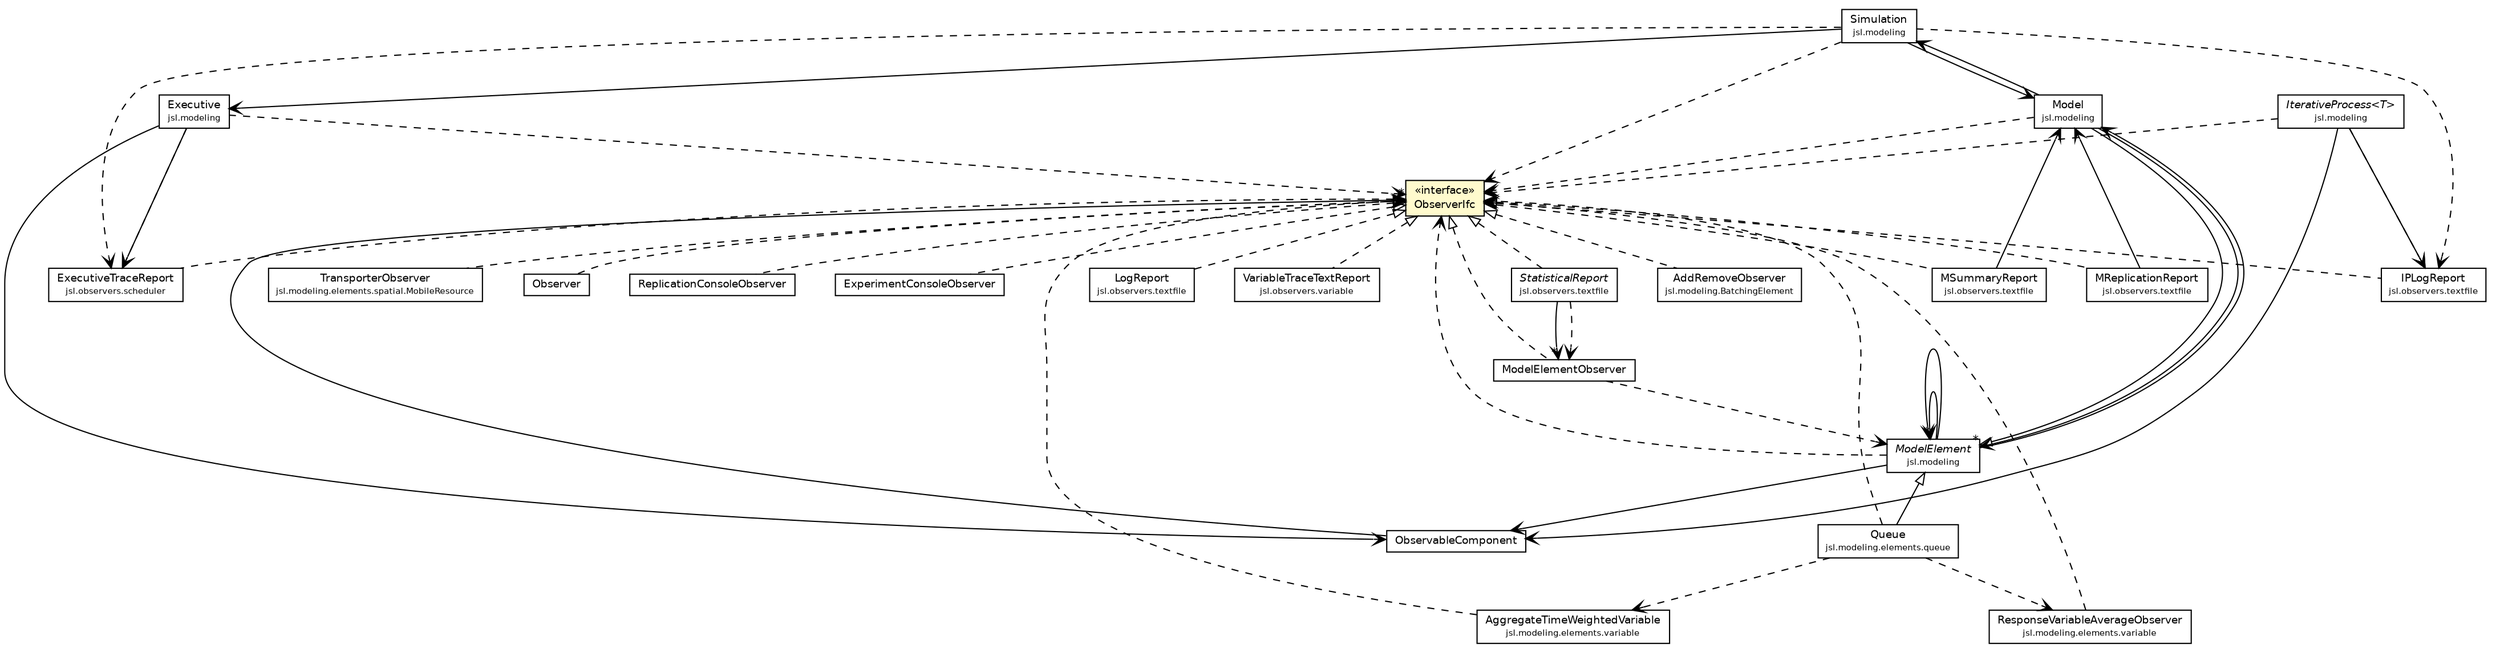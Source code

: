 #!/usr/local/bin/dot
#
# Class diagram 
# Generated by UMLGraph version 5.4 (http://www.umlgraph.org/)
#

digraph G {
	edge [fontname="Helvetica",fontsize=10,labelfontname="Helvetica",labelfontsize=10];
	node [fontname="Helvetica",fontsize=10,shape=plaintext];
	nodesep=0.25;
	ranksep=0.5;
	// jsl.modeling.Simulation
	c127289 [label=<<table title="jsl.modeling.Simulation" border="0" cellborder="1" cellspacing="0" cellpadding="2" port="p" href="../modeling/Simulation.html">
		<tr><td><table border="0" cellspacing="0" cellpadding="1">
<tr><td align="center" balign="center"> Simulation </td></tr>
<tr><td align="center" balign="center"><font point-size="7.0"> jsl.modeling </font></td></tr>
		</table></td></tr>
		</table>>, URL="../modeling/Simulation.html", fontname="Helvetica", fontcolor="black", fontsize=9.0];
	// jsl.modeling.ModelElement
	c127296 [label=<<table title="jsl.modeling.ModelElement" border="0" cellborder="1" cellspacing="0" cellpadding="2" port="p" href="../modeling/ModelElement.html">
		<tr><td><table border="0" cellspacing="0" cellpadding="1">
<tr><td align="center" balign="center"><font face="Helvetica-Oblique"> ModelElement </font></td></tr>
<tr><td align="center" balign="center"><font point-size="7.0"> jsl.modeling </font></td></tr>
		</table></td></tr>
		</table>>, URL="../modeling/ModelElement.html", fontname="Helvetica", fontcolor="black", fontsize=9.0];
	// jsl.modeling.Model
	c127299 [label=<<table title="jsl.modeling.Model" border="0" cellborder="1" cellspacing="0" cellpadding="2" port="p" href="../modeling/Model.html">
		<tr><td><table border="0" cellspacing="0" cellpadding="1">
<tr><td align="center" balign="center"> Model </td></tr>
<tr><td align="center" balign="center"><font point-size="7.0"> jsl.modeling </font></td></tr>
		</table></td></tr>
		</table>>, URL="../modeling/Model.html", fontname="Helvetica", fontcolor="black", fontsize=9.0];
	// jsl.modeling.IterativeProcess<T>
	c127304 [label=<<table title="jsl.modeling.IterativeProcess" border="0" cellborder="1" cellspacing="0" cellpadding="2" port="p" href="../modeling/IterativeProcess.html">
		<tr><td><table border="0" cellspacing="0" cellpadding="1">
<tr><td align="center" balign="center"><font face="Helvetica-Oblique"> IterativeProcess&lt;T&gt; </font></td></tr>
<tr><td align="center" balign="center"><font point-size="7.0"> jsl.modeling </font></td></tr>
		</table></td></tr>
		</table>>, URL="../modeling/IterativeProcess.html", fontname="Helvetica", fontcolor="black", fontsize=9.0];
	// jsl.modeling.Executive
	c127308 [label=<<table title="jsl.modeling.Executive" border="0" cellborder="1" cellspacing="0" cellpadding="2" port="p" href="../modeling/Executive.html">
		<tr><td><table border="0" cellspacing="0" cellpadding="1">
<tr><td align="center" balign="center"> Executive </td></tr>
<tr><td align="center" balign="center"><font point-size="7.0"> jsl.modeling </font></td></tr>
		</table></td></tr>
		</table>>, URL="../modeling/Executive.html", fontname="Helvetica", fontcolor="black", fontsize=9.0];
	// jsl.modeling.BatchingElement.AddRemoveObserver
	c127317 [label=<<table title="jsl.modeling.BatchingElement.AddRemoveObserver" border="0" cellborder="1" cellspacing="0" cellpadding="2" port="p" href="../modeling/BatchingElement.AddRemoveObserver.html">
		<tr><td><table border="0" cellspacing="0" cellpadding="1">
<tr><td align="center" balign="center"> AddRemoveObserver </td></tr>
<tr><td align="center" balign="center"><font point-size="7.0"> jsl.modeling.BatchingElement </font></td></tr>
		</table></td></tr>
		</table>>, URL="../modeling/BatchingElement.AddRemoveObserver.html", fontname="Helvetica", fontcolor="black", fontsize=9.0];
	// jsl.modeling.elements.queue.Queue
	c127371 [label=<<table title="jsl.modeling.elements.queue.Queue" border="0" cellborder="1" cellspacing="0" cellpadding="2" port="p" href="../modeling/elements/queue/Queue.html">
		<tr><td><table border="0" cellspacing="0" cellpadding="1">
<tr><td align="center" balign="center"> Queue </td></tr>
<tr><td align="center" balign="center"><font point-size="7.0"> jsl.modeling.elements.queue </font></td></tr>
		</table></td></tr>
		</table>>, URL="../modeling/elements/queue/Queue.html", fontname="Helvetica", fontcolor="black", fontsize=9.0];
	// jsl.modeling.elements.spatial.MobileResource.TransporterObserver
	c127472 [label=<<table title="jsl.modeling.elements.spatial.MobileResource.TransporterObserver" border="0" cellborder="1" cellspacing="0" cellpadding="2" port="p" href="../modeling/elements/spatial/MobileResource.TransporterObserver.html">
		<tr><td><table border="0" cellspacing="0" cellpadding="1">
<tr><td align="center" balign="center"> TransporterObserver </td></tr>
<tr><td align="center" balign="center"><font point-size="7.0"> jsl.modeling.elements.spatial.MobileResource </font></td></tr>
		</table></td></tr>
		</table>>, URL="../modeling/elements/spatial/MobileResource.TransporterObserver.html", fontname="Helvetica", fontcolor="black", fontsize=9.0];
	// jsl.modeling.elements.variable.ResponseVariableAverageObserver
	c127511 [label=<<table title="jsl.modeling.elements.variable.ResponseVariableAverageObserver" border="0" cellborder="1" cellspacing="0" cellpadding="2" port="p" href="../modeling/elements/variable/ResponseVariableAverageObserver.html">
		<tr><td><table border="0" cellspacing="0" cellpadding="1">
<tr><td align="center" balign="center"> ResponseVariableAverageObserver </td></tr>
<tr><td align="center" balign="center"><font point-size="7.0"> jsl.modeling.elements.variable </font></td></tr>
		</table></td></tr>
		</table>>, URL="../modeling/elements/variable/ResponseVariableAverageObserver.html", fontname="Helvetica", fontcolor="black", fontsize=9.0];
	// jsl.modeling.elements.variable.AggregateTimeWeightedVariable
	c127529 [label=<<table title="jsl.modeling.elements.variable.AggregateTimeWeightedVariable" border="0" cellborder="1" cellspacing="0" cellpadding="2" port="p" href="../modeling/elements/variable/AggregateTimeWeightedVariable.html">
		<tr><td><table border="0" cellspacing="0" cellpadding="1">
<tr><td align="center" balign="center"> AggregateTimeWeightedVariable </td></tr>
<tr><td align="center" balign="center"><font point-size="7.0"> jsl.modeling.elements.variable </font></td></tr>
		</table></td></tr>
		</table>>, URL="../modeling/elements/variable/AggregateTimeWeightedVariable.html", fontname="Helvetica", fontcolor="black", fontsize=9.0];
	// jsl.observers.TestObserverableObserver.Observer
	c127547 [label=<<table title="jsl.observers.TestObserverableObserver.Observer" border="0" cellborder="1" cellspacing="0" cellpadding="2" port="p" href="./TestObserverableObserver.Observer.html">
		<tr><td><table border="0" cellspacing="0" cellpadding="1">
<tr><td align="center" balign="center"> Observer </td></tr>
		</table></td></tr>
		</table>>, URL="./TestObserverableObserver.Observer.html", fontname="Helvetica", fontcolor="black", fontsize=9.0];
	// jsl.observers.ReplicationConsoleObserver
	c127550 [label=<<table title="jsl.observers.ReplicationConsoleObserver" border="0" cellborder="1" cellspacing="0" cellpadding="2" port="p" href="./ReplicationConsoleObserver.html">
		<tr><td><table border="0" cellspacing="0" cellpadding="1">
<tr><td align="center" balign="center"> ReplicationConsoleObserver </td></tr>
		</table></td></tr>
		</table>>, URL="./ReplicationConsoleObserver.html", fontname="Helvetica", fontcolor="black", fontsize=9.0];
	// jsl.observers.ObserverIfc
	c127551 [label=<<table title="jsl.observers.ObserverIfc" border="0" cellborder="1" cellspacing="0" cellpadding="2" port="p" bgcolor="lemonChiffon" href="./ObserverIfc.html">
		<tr><td><table border="0" cellspacing="0" cellpadding="1">
<tr><td align="center" balign="center"> &#171;interface&#187; </td></tr>
<tr><td align="center" balign="center"> ObserverIfc </td></tr>
		</table></td></tr>
		</table>>, URL="./ObserverIfc.html", fontname="Helvetica", fontcolor="black", fontsize=9.0];
	// jsl.observers.ObservableComponent
	c127553 [label=<<table title="jsl.observers.ObservableComponent" border="0" cellborder="1" cellspacing="0" cellpadding="2" port="p" href="./ObservableComponent.html">
		<tr><td><table border="0" cellspacing="0" cellpadding="1">
<tr><td align="center" balign="center"> ObservableComponent </td></tr>
		</table></td></tr>
		</table>>, URL="./ObservableComponent.html", fontname="Helvetica", fontcolor="black", fontsize=9.0];
	// jsl.observers.ModelElementObserver
	c127555 [label=<<table title="jsl.observers.ModelElementObserver" border="0" cellborder="1" cellspacing="0" cellpadding="2" port="p" href="./ModelElementObserver.html">
		<tr><td><table border="0" cellspacing="0" cellpadding="1">
<tr><td align="center" balign="center"> ModelElementObserver </td></tr>
		</table></td></tr>
		</table>>, URL="./ModelElementObserver.html", fontname="Helvetica", fontcolor="black", fontsize=9.0];
	// jsl.observers.ExperimentConsoleObserver
	c127557 [label=<<table title="jsl.observers.ExperimentConsoleObserver" border="0" cellborder="1" cellspacing="0" cellpadding="2" port="p" href="./ExperimentConsoleObserver.html">
		<tr><td><table border="0" cellspacing="0" cellpadding="1">
<tr><td align="center" balign="center"> ExperimentConsoleObserver </td></tr>
		</table></td></tr>
		</table>>, URL="./ExperimentConsoleObserver.html", fontname="Helvetica", fontcolor="black", fontsize=9.0];
	// jsl.observers.scheduler.ExecutiveTraceReport
	c127564 [label=<<table title="jsl.observers.scheduler.ExecutiveTraceReport" border="0" cellborder="1" cellspacing="0" cellpadding="2" port="p" href="./scheduler/ExecutiveTraceReport.html">
		<tr><td><table border="0" cellspacing="0" cellpadding="1">
<tr><td align="center" balign="center"> ExecutiveTraceReport </td></tr>
<tr><td align="center" balign="center"><font point-size="7.0"> jsl.observers.scheduler </font></td></tr>
		</table></td></tr>
		</table>>, URL="./scheduler/ExecutiveTraceReport.html", fontname="Helvetica", fontcolor="black", fontsize=9.0];
	// jsl.observers.textfile.StatisticalReport
	c127565 [label=<<table title="jsl.observers.textfile.StatisticalReport" border="0" cellborder="1" cellspacing="0" cellpadding="2" port="p" href="./textfile/StatisticalReport.html">
		<tr><td><table border="0" cellspacing="0" cellpadding="1">
<tr><td align="center" balign="center"><font face="Helvetica-Oblique"> StatisticalReport </font></td></tr>
<tr><td align="center" balign="center"><font point-size="7.0"> jsl.observers.textfile </font></td></tr>
		</table></td></tr>
		</table>>, URL="./textfile/StatisticalReport.html", fontname="Helvetica", fontcolor="black", fontsize=9.0];
	// jsl.observers.textfile.MSummaryReport
	c127566 [label=<<table title="jsl.observers.textfile.MSummaryReport" border="0" cellborder="1" cellspacing="0" cellpadding="2" port="p" href="./textfile/MSummaryReport.html">
		<tr><td><table border="0" cellspacing="0" cellpadding="1">
<tr><td align="center" balign="center"> MSummaryReport </td></tr>
<tr><td align="center" balign="center"><font point-size="7.0"> jsl.observers.textfile </font></td></tr>
		</table></td></tr>
		</table>>, URL="./textfile/MSummaryReport.html", fontname="Helvetica", fontcolor="black", fontsize=9.0];
	// jsl.observers.textfile.MReplicationReport
	c127567 [label=<<table title="jsl.observers.textfile.MReplicationReport" border="0" cellborder="1" cellspacing="0" cellpadding="2" port="p" href="./textfile/MReplicationReport.html">
		<tr><td><table border="0" cellspacing="0" cellpadding="1">
<tr><td align="center" balign="center"> MReplicationReport </td></tr>
<tr><td align="center" balign="center"><font point-size="7.0"> jsl.observers.textfile </font></td></tr>
		</table></td></tr>
		</table>>, URL="./textfile/MReplicationReport.html", fontname="Helvetica", fontcolor="black", fontsize=9.0];
	// jsl.observers.textfile.LogReport
	c127568 [label=<<table title="jsl.observers.textfile.LogReport" border="0" cellborder="1" cellspacing="0" cellpadding="2" port="p" href="./textfile/LogReport.html">
		<tr><td><table border="0" cellspacing="0" cellpadding="1">
<tr><td align="center" balign="center"> LogReport </td></tr>
<tr><td align="center" balign="center"><font point-size="7.0"> jsl.observers.textfile </font></td></tr>
		</table></td></tr>
		</table>>, URL="./textfile/LogReport.html", fontname="Helvetica", fontcolor="black", fontsize=9.0];
	// jsl.observers.textfile.IPLogReport
	c127569 [label=<<table title="jsl.observers.textfile.IPLogReport" border="0" cellborder="1" cellspacing="0" cellpadding="2" port="p" href="./textfile/IPLogReport.html">
		<tr><td><table border="0" cellspacing="0" cellpadding="1">
<tr><td align="center" balign="center"> IPLogReport </td></tr>
<tr><td align="center" balign="center"><font point-size="7.0"> jsl.observers.textfile </font></td></tr>
		</table></td></tr>
		</table>>, URL="./textfile/IPLogReport.html", fontname="Helvetica", fontcolor="black", fontsize=9.0];
	// jsl.observers.variable.VariableTraceTextReport
	c127573 [label=<<table title="jsl.observers.variable.VariableTraceTextReport" border="0" cellborder="1" cellspacing="0" cellpadding="2" port="p" href="./variable/VariableTraceTextReport.html">
		<tr><td><table border="0" cellspacing="0" cellpadding="1">
<tr><td align="center" balign="center"> VariableTraceTextReport </td></tr>
<tr><td align="center" balign="center"><font point-size="7.0"> jsl.observers.variable </font></td></tr>
		</table></td></tr>
		</table>>, URL="./variable/VariableTraceTextReport.html", fontname="Helvetica", fontcolor="black", fontsize=9.0];
	//jsl.modeling.Model extends jsl.modeling.ModelElement
	c127296:p -> c127299:p [dir=back,arrowtail=empty];
	//jsl.modeling.BatchingElement.AddRemoveObserver implements jsl.observers.ObserverIfc
	c127551:p -> c127317:p [dir=back,arrowtail=empty,style=dashed];
	//jsl.modeling.elements.queue.Queue extends jsl.modeling.ModelElement
	c127296:p -> c127371:p [dir=back,arrowtail=empty];
	//jsl.modeling.elements.spatial.MobileResource.TransporterObserver implements jsl.observers.ObserverIfc
	c127551:p -> c127472:p [dir=back,arrowtail=empty,style=dashed];
	//jsl.observers.TestObserverableObserver.Observer implements jsl.observers.ObserverIfc
	c127551:p -> c127547:p [dir=back,arrowtail=empty,style=dashed];
	//jsl.observers.ReplicationConsoleObserver implements jsl.observers.ObserverIfc
	c127551:p -> c127550:p [dir=back,arrowtail=empty,style=dashed];
	//jsl.observers.ModelElementObserver implements jsl.observers.ObserverIfc
	c127551:p -> c127555:p [dir=back,arrowtail=empty,style=dashed];
	//jsl.observers.ExperimentConsoleObserver implements jsl.observers.ObserverIfc
	c127551:p -> c127557:p [dir=back,arrowtail=empty,style=dashed];
	//jsl.observers.scheduler.ExecutiveTraceReport implements jsl.observers.ObserverIfc
	c127551:p -> c127564:p [dir=back,arrowtail=empty,style=dashed];
	//jsl.observers.textfile.StatisticalReport implements jsl.observers.ObserverIfc
	c127551:p -> c127565:p [dir=back,arrowtail=empty,style=dashed];
	//jsl.observers.textfile.MSummaryReport implements jsl.observers.ObserverIfc
	c127551:p -> c127566:p [dir=back,arrowtail=empty,style=dashed];
	//jsl.observers.textfile.MReplicationReport implements jsl.observers.ObserverIfc
	c127551:p -> c127567:p [dir=back,arrowtail=empty,style=dashed];
	//jsl.observers.textfile.LogReport implements jsl.observers.ObserverIfc
	c127551:p -> c127568:p [dir=back,arrowtail=empty,style=dashed];
	//jsl.observers.textfile.IPLogReport implements jsl.observers.ObserverIfc
	c127551:p -> c127569:p [dir=back,arrowtail=empty,style=dashed];
	//jsl.observers.variable.VariableTraceTextReport implements jsl.observers.ObserverIfc
	c127551:p -> c127573:p [dir=back,arrowtail=empty,style=dashed];
	// jsl.modeling.Simulation NAVASSOC jsl.modeling.Executive
	c127289:p -> c127308:p [taillabel="", label="", headlabel="", fontname="Helvetica", fontcolor="black", fontsize=10.0, color="black", arrowhead=open];
	// jsl.modeling.Simulation NAVASSOC jsl.modeling.Model
	c127289:p -> c127299:p [taillabel="", label="", headlabel="", fontname="Helvetica", fontcolor="black", fontsize=10.0, color="black", arrowhead=open];
	// jsl.modeling.ModelElement NAVASSOC jsl.modeling.Model
	c127296:p -> c127299:p [taillabel="", label="", headlabel="", fontname="Helvetica", fontcolor="black", fontsize=10.0, color="black", arrowhead=open];
	// jsl.modeling.ModelElement NAVASSOC jsl.modeling.ModelElement
	c127296:p -> c127296:p [taillabel="", label="", headlabel="*", fontname="Helvetica", fontcolor="black", fontsize=10.0, color="black", arrowhead=open];
	// jsl.modeling.ModelElement NAVASSOC jsl.modeling.ModelElement
	c127296:p -> c127296:p [taillabel="", label="", headlabel="", fontname="Helvetica", fontcolor="black", fontsize=10.0, color="black", arrowhead=open];
	// jsl.modeling.ModelElement NAVASSOC jsl.observers.ObservableComponent
	c127296:p -> c127553:p [taillabel="", label="", headlabel="", fontname="Helvetica", fontcolor="black", fontsize=10.0, color="black", arrowhead=open];
	// jsl.modeling.Model NAVASSOC jsl.modeling.ModelElement
	c127299:p -> c127296:p [taillabel="", label="", headlabel="*", fontname="Helvetica", fontcolor="black", fontsize=10.0, color="black", arrowhead=open];
	// jsl.modeling.Model NAVASSOC jsl.modeling.Simulation
	c127299:p -> c127289:p [taillabel="", label="", headlabel="", fontname="Helvetica", fontcolor="black", fontsize=10.0, color="black", arrowhead=open];
	// jsl.modeling.IterativeProcess<T> NAVASSOC jsl.observers.textfile.IPLogReport
	c127304:p -> c127569:p [taillabel="", label="", headlabel="", fontname="Helvetica", fontcolor="black", fontsize=10.0, color="black", arrowhead=open];
	// jsl.modeling.IterativeProcess<T> NAVASSOC jsl.observers.ObservableComponent
	c127304:p -> c127553:p [taillabel="", label="", headlabel="", fontname="Helvetica", fontcolor="black", fontsize=10.0, color="black", arrowhead=open];
	// jsl.modeling.Executive NAVASSOC jsl.observers.ObservableComponent
	c127308:p -> c127553:p [taillabel="", label="", headlabel="", fontname="Helvetica", fontcolor="black", fontsize=10.0, color="black", arrowhead=open];
	// jsl.modeling.Executive NAVASSOC jsl.observers.scheduler.ExecutiveTraceReport
	c127308:p -> c127564:p [taillabel="", label="", headlabel="", fontname="Helvetica", fontcolor="black", fontsize=10.0, color="black", arrowhead=open];
	// jsl.observers.ObservableComponent NAVASSOC jsl.observers.ObserverIfc
	c127553:p -> c127551:p [taillabel="", label="", headlabel="*", fontname="Helvetica", fontcolor="black", fontsize=10.0, color="black", arrowhead=open];
	// jsl.observers.textfile.StatisticalReport NAVASSOC jsl.observers.ModelElementObserver
	c127565:p -> c127555:p [taillabel="", label="", headlabel="*", fontname="Helvetica", fontcolor="black", fontsize=10.0, color="black", arrowhead=open];
	// jsl.observers.textfile.MSummaryReport NAVASSOC jsl.modeling.Model
	c127566:p -> c127299:p [taillabel="", label="", headlabel="", fontname="Helvetica", fontcolor="black", fontsize=10.0, color="black", arrowhead=open];
	// jsl.observers.textfile.MReplicationReport NAVASSOC jsl.modeling.Model
	c127567:p -> c127299:p [taillabel="", label="", headlabel="", fontname="Helvetica", fontcolor="black", fontsize=10.0, color="black", arrowhead=open];
	// jsl.modeling.Simulation DEPEND jsl.observers.scheduler.ExecutiveTraceReport
	c127289:p -> c127564:p [taillabel="", label="", headlabel="", fontname="Helvetica", fontcolor="black", fontsize=10.0, color="black", arrowhead=open, style=dashed];
	// jsl.modeling.Simulation DEPEND jsl.observers.ObserverIfc
	c127289:p -> c127551:p [taillabel="", label="", headlabel="", fontname="Helvetica", fontcolor="black", fontsize=10.0, color="black", arrowhead=open, style=dashed];
	// jsl.modeling.Simulation DEPEND jsl.observers.textfile.IPLogReport
	c127289:p -> c127569:p [taillabel="", label="", headlabel="", fontname="Helvetica", fontcolor="black", fontsize=10.0, color="black", arrowhead=open, style=dashed];
	// jsl.modeling.ModelElement DEPEND jsl.observers.ObserverIfc
	c127296:p -> c127551:p [taillabel="", label="", headlabel="", fontname="Helvetica", fontcolor="black", fontsize=10.0, color="black", arrowhead=open, style=dashed];
	// jsl.modeling.Model DEPEND jsl.observers.ObserverIfc
	c127299:p -> c127551:p [taillabel="", label="", headlabel="", fontname="Helvetica", fontcolor="black", fontsize=10.0, color="black", arrowhead=open, style=dashed];
	// jsl.modeling.IterativeProcess<T> DEPEND jsl.observers.ObserverIfc
	c127304:p -> c127551:p [taillabel="", label="", headlabel="", fontname="Helvetica", fontcolor="black", fontsize=10.0, color="black", arrowhead=open, style=dashed];
	// jsl.modeling.IterativeProcess<T> DEPEND jsl.observers.textfile.IPLogReport
	c127304:p -> c127569:p [taillabel="", label="", headlabel="", fontname="Helvetica", fontcolor="black", fontsize=10.0, color="black", arrowhead=open, style=dashed];
	// jsl.modeling.Executive DEPEND jsl.observers.scheduler.ExecutiveTraceReport
	c127308:p -> c127564:p [taillabel="", label="", headlabel="", fontname="Helvetica", fontcolor="black", fontsize=10.0, color="black", arrowhead=open, style=dashed];
	// jsl.modeling.Executive DEPEND jsl.observers.ObserverIfc
	c127308:p -> c127551:p [taillabel="", label="", headlabel="", fontname="Helvetica", fontcolor="black", fontsize=10.0, color="black", arrowhead=open, style=dashed];
	// jsl.modeling.elements.queue.Queue DEPEND jsl.modeling.elements.variable.AggregateTimeWeightedVariable
	c127371:p -> c127529:p [taillabel="", label="", headlabel="", fontname="Helvetica", fontcolor="black", fontsize=10.0, color="black", arrowhead=open, style=dashed];
	// jsl.modeling.elements.queue.Queue DEPEND jsl.observers.ObserverIfc
	c127371:p -> c127551:p [taillabel="", label="", headlabel="", fontname="Helvetica", fontcolor="black", fontsize=10.0, color="black", arrowhead=open, style=dashed];
	// jsl.modeling.elements.queue.Queue DEPEND jsl.modeling.elements.variable.ResponseVariableAverageObserver
	c127371:p -> c127511:p [taillabel="", label="", headlabel="", fontname="Helvetica", fontcolor="black", fontsize=10.0, color="black", arrowhead=open, style=dashed];
	// jsl.modeling.elements.variable.ResponseVariableAverageObserver DEPEND jsl.observers.ObserverIfc
	c127511:p -> c127551:p [taillabel="", label="", headlabel="", fontname="Helvetica", fontcolor="black", fontsize=10.0, color="black", arrowhead=open, style=dashed];
	// jsl.modeling.elements.variable.AggregateTimeWeightedVariable DEPEND jsl.observers.ObserverIfc
	c127529:p -> c127551:p [taillabel="", label="", headlabel="", fontname="Helvetica", fontcolor="black", fontsize=10.0, color="black", arrowhead=open, style=dashed];
	// jsl.observers.ModelElementObserver DEPEND jsl.modeling.ModelElement
	c127555:p -> c127296:p [taillabel="", label="", headlabel="", fontname="Helvetica", fontcolor="black", fontsize=10.0, color="black", arrowhead=open, style=dashed];
	// jsl.observers.textfile.StatisticalReport DEPEND jsl.observers.ModelElementObserver
	c127565:p -> c127555:p [taillabel="", label="", headlabel="", fontname="Helvetica", fontcolor="black", fontsize=10.0, color="black", arrowhead=open, style=dashed];
}


